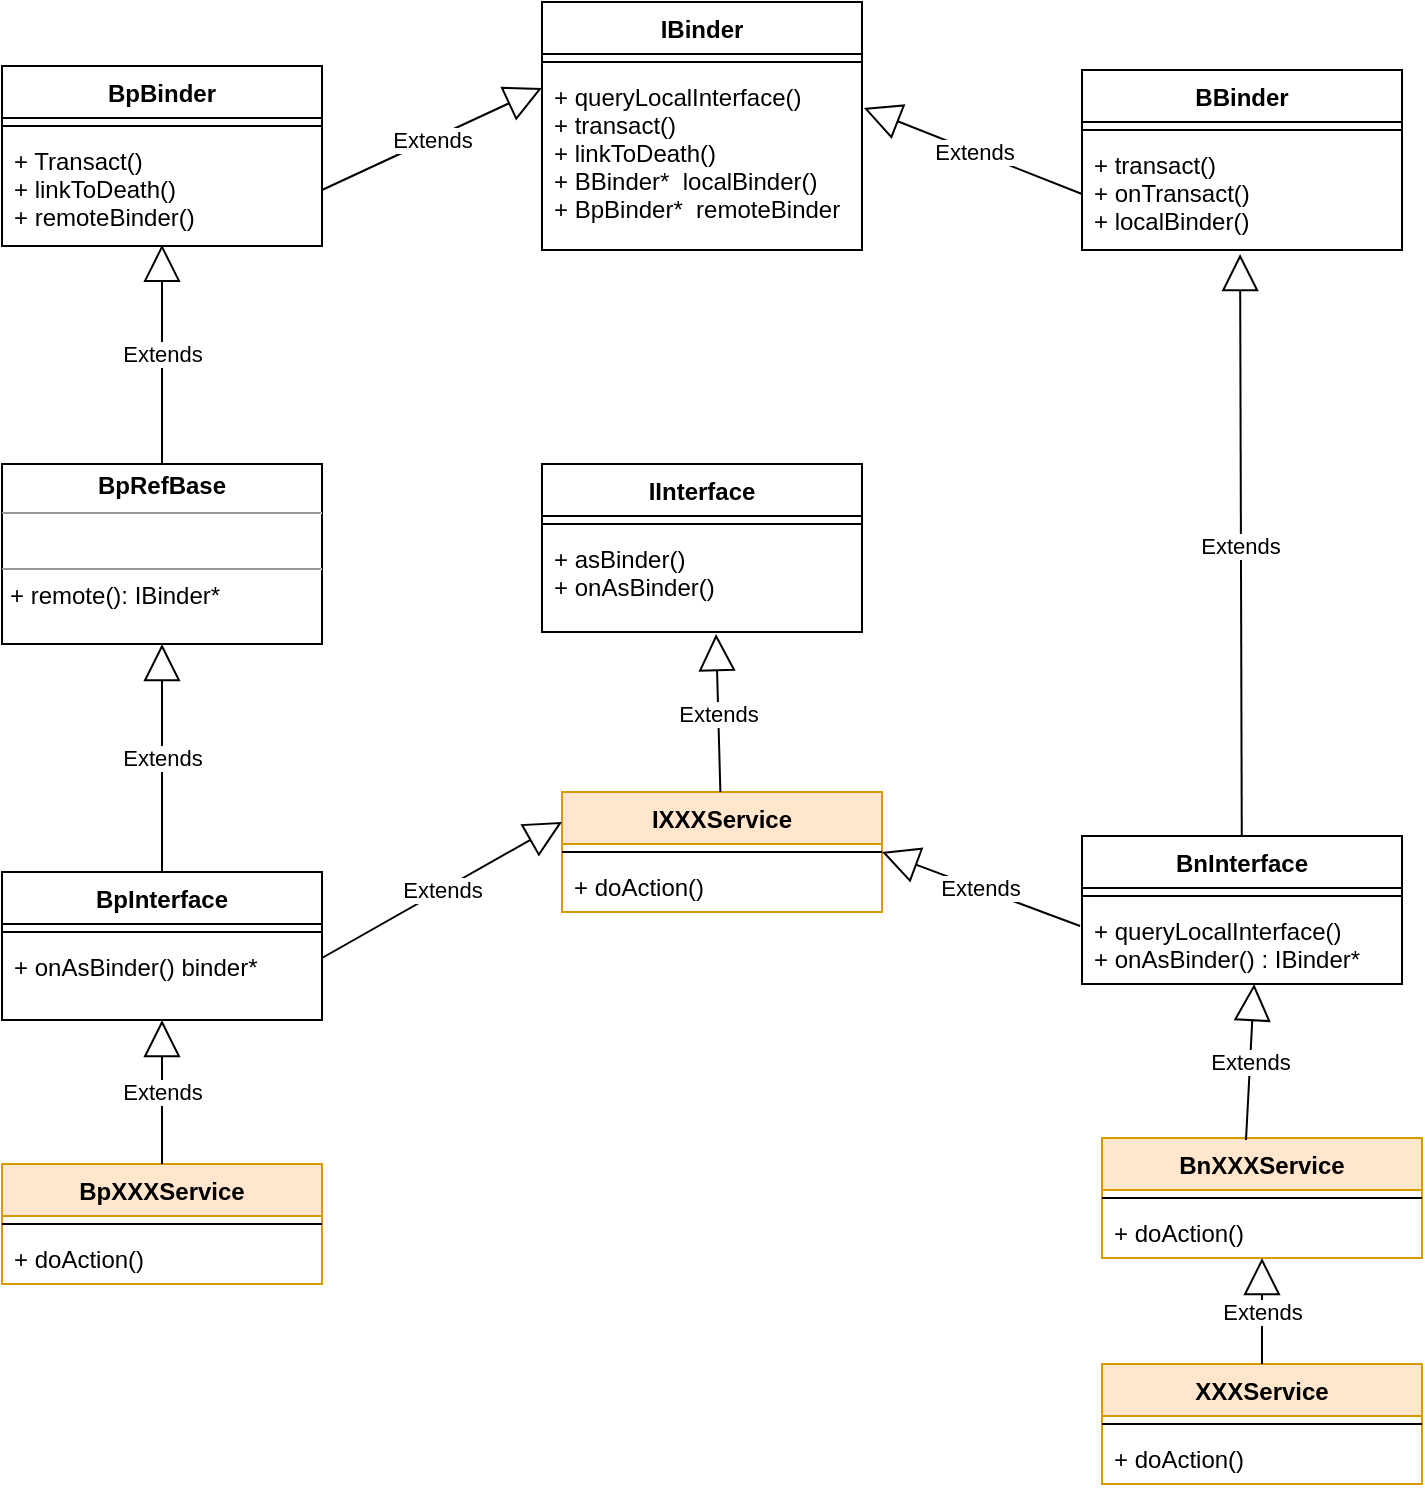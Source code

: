<mxfile version="10.7.1" type="github"><diagram id="wURvKaP-HHOi7LxVtHhX" name="Page-1"><mxGraphModel dx="1394" dy="715" grid="1" gridSize="10" guides="1" tooltips="1" connect="1" arrows="1" fold="1" page="1" pageScale="1" pageWidth="850" pageHeight="1100" math="0" shadow="0"><root><mxCell id="0"/><mxCell id="1" parent="0"/><mxCell id="1XvnTww1lKkyvkk8hLBV-5" value="IBinder" style="swimlane;fontStyle=1;align=center;verticalAlign=top;childLayout=stackLayout;horizontal=1;startSize=26;horizontalStack=0;resizeParent=1;resizeParentMax=0;resizeLast=0;collapsible=1;marginBottom=0;" parent="1" vertex="1"><mxGeometry x="310" y="69" width="160" height="124" as="geometry"/></mxCell><mxCell id="6F38ClPS7UuBXqECn1gI-1" value="Extends" style="endArrow=block;endSize=16;endFill=0;html=1;exitX=1;exitY=0.5;exitDx=0;exitDy=0;" parent="1XvnTww1lKkyvkk8hLBV-5" source="1XvnTww1lKkyvkk8hLBV-12" edge="1"><mxGeometry width="160" relative="1" as="geometry"><mxPoint x="-110" y="43" as="sourcePoint"/><mxPoint y="43" as="targetPoint"/></mxGeometry></mxCell><mxCell id="1XvnTww1lKkyvkk8hLBV-7" value="" style="line;strokeWidth=1;fillColor=none;align=left;verticalAlign=middle;spacingTop=-1;spacingLeft=3;spacingRight=3;rotatable=0;labelPosition=right;points=[];portConstraint=eastwest;" parent="1XvnTww1lKkyvkk8hLBV-5" vertex="1"><mxGeometry y="26" width="160" height="8" as="geometry"/></mxCell><mxCell id="1XvnTww1lKkyvkk8hLBV-8" value="+ queryLocalInterface()&#10;+ transact()&#10;+ linkToDeath()&#10;+ BBinder*  localBinder()&#10;+ BpBinder*  remoteBinder" style="text;strokeColor=none;fillColor=none;align=left;verticalAlign=top;spacingLeft=4;spacingRight=4;overflow=hidden;rotatable=0;points=[[0,0.5],[1,0.5]];portConstraint=eastwest;" parent="1XvnTww1lKkyvkk8hLBV-5" vertex="1"><mxGeometry y="34" width="160" height="90" as="geometry"/></mxCell><mxCell id="1XvnTww1lKkyvkk8hLBV-9" value="BpBinder" style="swimlane;fontStyle=1;align=center;verticalAlign=top;childLayout=stackLayout;horizontal=1;startSize=26;horizontalStack=0;resizeParent=1;resizeParentMax=0;resizeLast=0;collapsible=1;marginBottom=0;" parent="1" vertex="1"><mxGeometry x="40" y="101" width="160" height="90" as="geometry"/></mxCell><mxCell id="1XvnTww1lKkyvkk8hLBV-11" value="" style="line;strokeWidth=1;fillColor=none;align=left;verticalAlign=middle;spacingTop=-1;spacingLeft=3;spacingRight=3;rotatable=0;labelPosition=right;points=[];portConstraint=eastwest;" parent="1XvnTww1lKkyvkk8hLBV-9" vertex="1"><mxGeometry y="26" width="160" height="8" as="geometry"/></mxCell><mxCell id="1XvnTww1lKkyvkk8hLBV-12" value="+ Transact()&#10;+ linkToDeath()&#10;+ remoteBinder()&#10;" style="text;strokeColor=none;fillColor=none;align=left;verticalAlign=top;spacingLeft=4;spacingRight=4;overflow=hidden;rotatable=0;points=[[0,0.5],[1,0.5]];portConstraint=eastwest;" parent="1XvnTww1lKkyvkk8hLBV-9" vertex="1"><mxGeometry y="34" width="160" height="56" as="geometry"/></mxCell><mxCell id="h3hloGffC1mUpb_YC3zD-1" value="BBinder&#10;&#10;" style="swimlane;fontStyle=1;align=center;verticalAlign=top;childLayout=stackLayout;horizontal=1;startSize=26;horizontalStack=0;resizeParent=1;resizeParentMax=0;resizeLast=0;collapsible=1;marginBottom=0;" parent="1" vertex="1"><mxGeometry x="580" y="103" width="160" height="90" as="geometry"/></mxCell><mxCell id="h3hloGffC1mUpb_YC3zD-3" value="" style="line;strokeWidth=1;fillColor=none;align=left;verticalAlign=middle;spacingTop=-1;spacingLeft=3;spacingRight=3;rotatable=0;labelPosition=right;points=[];portConstraint=eastwest;" parent="h3hloGffC1mUpb_YC3zD-1" vertex="1"><mxGeometry y="26" width="160" height="8" as="geometry"/></mxCell><mxCell id="h3hloGffC1mUpb_YC3zD-4" value="+ transact()&#10;+ onTransact()&#10;+ localBinder()&#10;" style="text;strokeColor=none;fillColor=none;align=left;verticalAlign=top;spacingLeft=4;spacingRight=4;overflow=hidden;rotatable=0;points=[[0,0.5],[1,0.5]];portConstraint=eastwest;" parent="h3hloGffC1mUpb_YC3zD-1" vertex="1"><mxGeometry y="34" width="160" height="56" as="geometry"/></mxCell><mxCell id="6F38ClPS7UuBXqECn1gI-2" value="Extends" style="endArrow=block;endSize=16;endFill=0;html=1;entryX=1.006;entryY=0.211;entryDx=0;entryDy=0;exitX=0;exitY=0.5;exitDx=0;exitDy=0;entryPerimeter=0;" parent="1" source="h3hloGffC1mUpb_YC3zD-4" target="1XvnTww1lKkyvkk8hLBV-8" edge="1"><mxGeometry width="160" relative="1" as="geometry"><mxPoint x="580" y="136" as="sourcePoint"/><mxPoint x="470" y="136" as="targetPoint"/></mxGeometry></mxCell><mxCell id="7MBTwV_X8QRFkhKn_ZTM-2" value="IInterface&#10;&#10;" style="swimlane;fontStyle=1;align=center;verticalAlign=top;childLayout=stackLayout;horizontal=1;startSize=26;horizontalStack=0;resizeParent=1;resizeParentMax=0;resizeLast=0;collapsible=1;marginBottom=0;" vertex="1" parent="1"><mxGeometry x="310" y="300" width="160" height="84" as="geometry"/></mxCell><mxCell id="7MBTwV_X8QRFkhKn_ZTM-4" value="" style="line;strokeWidth=1;fillColor=none;align=left;verticalAlign=middle;spacingTop=-1;spacingLeft=3;spacingRight=3;rotatable=0;labelPosition=right;points=[];portConstraint=eastwest;" vertex="1" parent="7MBTwV_X8QRFkhKn_ZTM-2"><mxGeometry y="26" width="160" height="8" as="geometry"/></mxCell><mxCell id="7MBTwV_X8QRFkhKn_ZTM-5" value="+ asBinder()&#10;+ onAsBinder()&#10;" style="text;strokeColor=none;fillColor=none;align=left;verticalAlign=top;spacingLeft=4;spacingRight=4;overflow=hidden;rotatable=0;points=[[0,0.5],[1,0.5]];portConstraint=eastwest;" vertex="1" parent="7MBTwV_X8QRFkhKn_ZTM-2"><mxGeometry y="34" width="160" height="50" as="geometry"/></mxCell><mxCell id="7MBTwV_X8QRFkhKn_ZTM-6" value="IXXXService" style="swimlane;fontStyle=1;align=center;verticalAlign=top;childLayout=stackLayout;horizontal=1;startSize=26;horizontalStack=0;resizeParent=1;resizeParentMax=0;resizeLast=0;collapsible=1;marginBottom=0;fillColor=#ffe6cc;strokeColor=#d79b00;" vertex="1" parent="1"><mxGeometry x="320" y="464" width="160" height="60" as="geometry"/></mxCell><mxCell id="7MBTwV_X8QRFkhKn_ZTM-8" value="" style="line;strokeWidth=1;fillColor=none;align=left;verticalAlign=middle;spacingTop=-1;spacingLeft=3;spacingRight=3;rotatable=0;labelPosition=right;points=[];portConstraint=eastwest;" vertex="1" parent="7MBTwV_X8QRFkhKn_ZTM-6"><mxGeometry y="26" width="160" height="8" as="geometry"/></mxCell><mxCell id="7MBTwV_X8QRFkhKn_ZTM-9" value="+ doAction()" style="text;strokeColor=none;fillColor=none;align=left;verticalAlign=top;spacingLeft=4;spacingRight=4;overflow=hidden;rotatable=0;points=[[0,0.5],[1,0.5]];portConstraint=eastwest;" vertex="1" parent="7MBTwV_X8QRFkhKn_ZTM-6"><mxGeometry y="34" width="160" height="26" as="geometry"/></mxCell><mxCell id="7MBTwV_X8QRFkhKn_ZTM-11" value="BnInterface" style="swimlane;fontStyle=1;align=center;verticalAlign=top;childLayout=stackLayout;horizontal=1;startSize=26;horizontalStack=0;resizeParent=1;resizeParentMax=0;resizeLast=0;collapsible=1;marginBottom=0;" vertex="1" parent="1"><mxGeometry x="580" y="486" width="160" height="74" as="geometry"/></mxCell><mxCell id="7MBTwV_X8QRFkhKn_ZTM-13" value="" style="line;strokeWidth=1;fillColor=none;align=left;verticalAlign=middle;spacingTop=-1;spacingLeft=3;spacingRight=3;rotatable=0;labelPosition=right;points=[];portConstraint=eastwest;" vertex="1" parent="7MBTwV_X8QRFkhKn_ZTM-11"><mxGeometry y="26" width="160" height="8" as="geometry"/></mxCell><mxCell id="7MBTwV_X8QRFkhKn_ZTM-14" value="+ queryLocalInterface()&#10;+ onAsBinder() : IBinder*" style="text;strokeColor=none;fillColor=none;align=left;verticalAlign=top;spacingLeft=4;spacingRight=4;overflow=hidden;rotatable=0;points=[[0,0.5],[1,0.5]];portConstraint=eastwest;" vertex="1" parent="7MBTwV_X8QRFkhKn_ZTM-11"><mxGeometry y="34" width="160" height="40" as="geometry"/></mxCell><mxCell id="7MBTwV_X8QRFkhKn_ZTM-15" value="Extends" style="endArrow=block;endSize=16;endFill=0;html=1;entryX=0.494;entryY=1.036;entryDx=0;entryDy=0;entryPerimeter=0;" edge="1" parent="1" source="7MBTwV_X8QRFkhKn_ZTM-11" target="h3hloGffC1mUpb_YC3zD-4"><mxGeometry width="160" relative="1" as="geometry"><mxPoint x="630" y="600" as="sourcePoint"/><mxPoint x="790" y="600" as="targetPoint"/></mxGeometry></mxCell><mxCell id="7MBTwV_X8QRFkhKn_ZTM-16" value="Extends" style="endArrow=block;endSize=16;endFill=0;html=1;entryX=1;entryY=0.5;entryDx=0;entryDy=0;entryPerimeter=0;exitX=-0.006;exitY=0.275;exitDx=0;exitDy=0;exitPerimeter=0;" edge="1" parent="1" source="7MBTwV_X8QRFkhKn_ZTM-14" target="7MBTwV_X8QRFkhKn_ZTM-8"><mxGeometry width="160" relative="1" as="geometry"><mxPoint x="470" y="590" as="sourcePoint"/><mxPoint x="630" y="590" as="targetPoint"/></mxGeometry></mxCell><mxCell id="7MBTwV_X8QRFkhKn_ZTM-17" value="BpInterface" style="swimlane;fontStyle=1;align=center;verticalAlign=top;childLayout=stackLayout;horizontal=1;startSize=26;horizontalStack=0;resizeParent=1;resizeParentMax=0;resizeLast=0;collapsible=1;marginBottom=0;" vertex="1" parent="1"><mxGeometry x="40" y="504" width="160" height="74" as="geometry"/></mxCell><mxCell id="7MBTwV_X8QRFkhKn_ZTM-18" value="" style="line;strokeWidth=1;fillColor=none;align=left;verticalAlign=middle;spacingTop=-1;spacingLeft=3;spacingRight=3;rotatable=0;labelPosition=right;points=[];portConstraint=eastwest;" vertex="1" parent="7MBTwV_X8QRFkhKn_ZTM-17"><mxGeometry y="26" width="160" height="8" as="geometry"/></mxCell><mxCell id="7MBTwV_X8QRFkhKn_ZTM-20" value="Extends" style="endArrow=block;endSize=16;endFill=0;html=1;entryX=0;entryY=0.25;entryDx=0;entryDy=0;" edge="1" parent="7MBTwV_X8QRFkhKn_ZTM-17" target="7MBTwV_X8QRFkhKn_ZTM-6"><mxGeometry width="160" relative="1" as="geometry"><mxPoint x="160" y="43" as="sourcePoint"/><mxPoint x="290" y="43" as="targetPoint"/></mxGeometry></mxCell><mxCell id="7MBTwV_X8QRFkhKn_ZTM-19" value="+ onAsBinder() binder*" style="text;strokeColor=none;fillColor=none;align=left;verticalAlign=top;spacingLeft=4;spacingRight=4;overflow=hidden;rotatable=0;points=[[0,0.5],[1,0.5]];portConstraint=eastwest;" vertex="1" parent="7MBTwV_X8QRFkhKn_ZTM-17"><mxGeometry y="34" width="160" height="40" as="geometry"/></mxCell><mxCell id="7MBTwV_X8QRFkhKn_ZTM-21" value="&lt;p style=&quot;margin: 0px ; margin-top: 4px ; text-align: center&quot;&gt;&lt;b&gt;BpRefBase&lt;/b&gt;&lt;/p&gt;&lt;hr size=&quot;1&quot;&gt;&lt;p style=&quot;margin: 0px ; margin-left: 4px&quot;&gt;&lt;br&gt;&lt;/p&gt;&lt;hr size=&quot;1&quot;&gt;&lt;p style=&quot;margin: 0px ; margin-left: 4px&quot;&gt;+ remote(): IBinder*&lt;/p&gt;" style="verticalAlign=top;align=left;overflow=fill;fontSize=12;fontFamily=Helvetica;html=1;" vertex="1" parent="1"><mxGeometry x="40" y="300" width="160" height="90" as="geometry"/></mxCell><mxCell id="7MBTwV_X8QRFkhKn_ZTM-23" value="Extends" style="endArrow=block;endSize=16;endFill=0;html=1;entryX=0.5;entryY=1;entryDx=0;entryDy=0;" edge="1" parent="1" source="7MBTwV_X8QRFkhKn_ZTM-17" target="7MBTwV_X8QRFkhKn_ZTM-21"><mxGeometry width="160" relative="1" as="geometry"><mxPoint x="40" y="550" as="sourcePoint"/><mxPoint x="200" y="550" as="targetPoint"/></mxGeometry></mxCell><mxCell id="7MBTwV_X8QRFkhKn_ZTM-24" value="Extends" style="endArrow=block;endSize=16;endFill=0;html=1;exitX=0.5;exitY=0;exitDx=0;exitDy=0;entryX=0.5;entryY=0.988;entryDx=0;entryDy=0;entryPerimeter=0;" edge="1" parent="1" source="7MBTwV_X8QRFkhKn_ZTM-21" target="1XvnTww1lKkyvkk8hLBV-12"><mxGeometry width="160" relative="1" as="geometry"><mxPoint x="80" y="250" as="sourcePoint"/><mxPoint x="240" y="250" as="targetPoint"/></mxGeometry></mxCell><mxCell id="7MBTwV_X8QRFkhKn_ZTM-25" value="Extends" style="endArrow=block;endSize=16;endFill=0;html=1;entryX=0.544;entryY=1.02;entryDx=0;entryDy=0;entryPerimeter=0;" edge="1" parent="1" source="7MBTwV_X8QRFkhKn_ZTM-6" target="7MBTwV_X8QRFkhKn_ZTM-5"><mxGeometry width="160" relative="1" as="geometry"><mxPoint x="397" y="460" as="sourcePoint"/><mxPoint x="510" y="430" as="targetPoint"/></mxGeometry></mxCell><mxCell id="7MBTwV_X8QRFkhKn_ZTM-26" value="BpXXXService" style="swimlane;fontStyle=1;align=center;verticalAlign=top;childLayout=stackLayout;horizontal=1;startSize=26;horizontalStack=0;resizeParent=1;resizeParentMax=0;resizeLast=0;collapsible=1;marginBottom=0;fillColor=#ffe6cc;strokeColor=#d79b00;" vertex="1" parent="1"><mxGeometry x="40" y="650" width="160" height="60" as="geometry"/></mxCell><mxCell id="7MBTwV_X8QRFkhKn_ZTM-27" value="" style="line;strokeWidth=1;fillColor=none;align=left;verticalAlign=middle;spacingTop=-1;spacingLeft=3;spacingRight=3;rotatable=0;labelPosition=right;points=[];portConstraint=eastwest;" vertex="1" parent="7MBTwV_X8QRFkhKn_ZTM-26"><mxGeometry y="26" width="160" height="8" as="geometry"/></mxCell><mxCell id="7MBTwV_X8QRFkhKn_ZTM-28" value="+ doAction()" style="text;strokeColor=none;fillColor=none;align=left;verticalAlign=top;spacingLeft=4;spacingRight=4;overflow=hidden;rotatable=0;points=[[0,0.5],[1,0.5]];portConstraint=eastwest;" vertex="1" parent="7MBTwV_X8QRFkhKn_ZTM-26"><mxGeometry y="34" width="160" height="26" as="geometry"/></mxCell><mxCell id="7MBTwV_X8QRFkhKn_ZTM-29" value="BnXXXService" style="swimlane;fontStyle=1;align=center;verticalAlign=top;childLayout=stackLayout;horizontal=1;startSize=26;horizontalStack=0;resizeParent=1;resizeParentMax=0;resizeLast=0;collapsible=1;marginBottom=0;fillColor=#ffe6cc;strokeColor=#d79b00;" vertex="1" parent="1"><mxGeometry x="590" y="637" width="160" height="60" as="geometry"/></mxCell><mxCell id="7MBTwV_X8QRFkhKn_ZTM-30" value="" style="line;strokeWidth=1;fillColor=none;align=left;verticalAlign=middle;spacingTop=-1;spacingLeft=3;spacingRight=3;rotatable=0;labelPosition=right;points=[];portConstraint=eastwest;" vertex="1" parent="7MBTwV_X8QRFkhKn_ZTM-29"><mxGeometry y="26" width="160" height="8" as="geometry"/></mxCell><mxCell id="7MBTwV_X8QRFkhKn_ZTM-31" value="+ doAction()" style="text;strokeColor=none;fillColor=none;align=left;verticalAlign=top;spacingLeft=4;spacingRight=4;overflow=hidden;rotatable=0;points=[[0,0.5],[1,0.5]];portConstraint=eastwest;" vertex="1" parent="7MBTwV_X8QRFkhKn_ZTM-29"><mxGeometry y="34" width="160" height="26" as="geometry"/></mxCell><mxCell id="7MBTwV_X8QRFkhKn_ZTM-32" value="XXXService" style="swimlane;fontStyle=1;align=center;verticalAlign=top;childLayout=stackLayout;horizontal=1;startSize=26;horizontalStack=0;resizeParent=1;resizeParentMax=0;resizeLast=0;collapsible=1;marginBottom=0;fillColor=#ffe6cc;strokeColor=#d79b00;" vertex="1" parent="1"><mxGeometry x="590" y="750" width="160" height="60" as="geometry"/></mxCell><mxCell id="7MBTwV_X8QRFkhKn_ZTM-33" value="" style="line;strokeWidth=1;fillColor=none;align=left;verticalAlign=middle;spacingTop=-1;spacingLeft=3;spacingRight=3;rotatable=0;labelPosition=right;points=[];portConstraint=eastwest;" vertex="1" parent="7MBTwV_X8QRFkhKn_ZTM-32"><mxGeometry y="26" width="160" height="8" as="geometry"/></mxCell><mxCell id="7MBTwV_X8QRFkhKn_ZTM-34" value="+ doAction()" style="text;strokeColor=none;fillColor=none;align=left;verticalAlign=top;spacingLeft=4;spacingRight=4;overflow=hidden;rotatable=0;points=[[0,0.5],[1,0.5]];portConstraint=eastwest;" vertex="1" parent="7MBTwV_X8QRFkhKn_ZTM-32"><mxGeometry y="34" width="160" height="26" as="geometry"/></mxCell><mxCell id="7MBTwV_X8QRFkhKn_ZTM-35" value="Extends" style="endArrow=block;endSize=16;endFill=0;html=1;" edge="1" parent="1" source="7MBTwV_X8QRFkhKn_ZTM-26" target="7MBTwV_X8QRFkhKn_ZTM-19"><mxGeometry width="160" relative="1" as="geometry"><mxPoint x="70" y="770" as="sourcePoint"/><mxPoint x="230" y="770" as="targetPoint"/></mxGeometry></mxCell><mxCell id="7MBTwV_X8QRFkhKn_ZTM-36" value="Extends" style="endArrow=block;endSize=16;endFill=0;html=1;entryX=0.538;entryY=1;entryDx=0;entryDy=0;entryPerimeter=0;exitX=0.45;exitY=0.017;exitDx=0;exitDy=0;exitPerimeter=0;" edge="1" parent="1" source="7MBTwV_X8QRFkhKn_ZTM-29" target="7MBTwV_X8QRFkhKn_ZTM-14"><mxGeometry width="160" relative="1" as="geometry"><mxPoint x="520" y="600" as="sourcePoint"/><mxPoint x="680" y="600" as="targetPoint"/></mxGeometry></mxCell><mxCell id="7MBTwV_X8QRFkhKn_ZTM-37" value="Extends" style="endArrow=block;endSize=16;endFill=0;html=1;exitX=0.5;exitY=0;exitDx=0;exitDy=0;" edge="1" parent="1" source="7MBTwV_X8QRFkhKn_ZTM-32" target="7MBTwV_X8QRFkhKn_ZTM-31"><mxGeometry width="160" relative="1" as="geometry"><mxPoint x="520" y="720" as="sourcePoint"/><mxPoint x="680" y="720" as="targetPoint"/></mxGeometry></mxCell></root></mxGraphModel></diagram></mxfile>